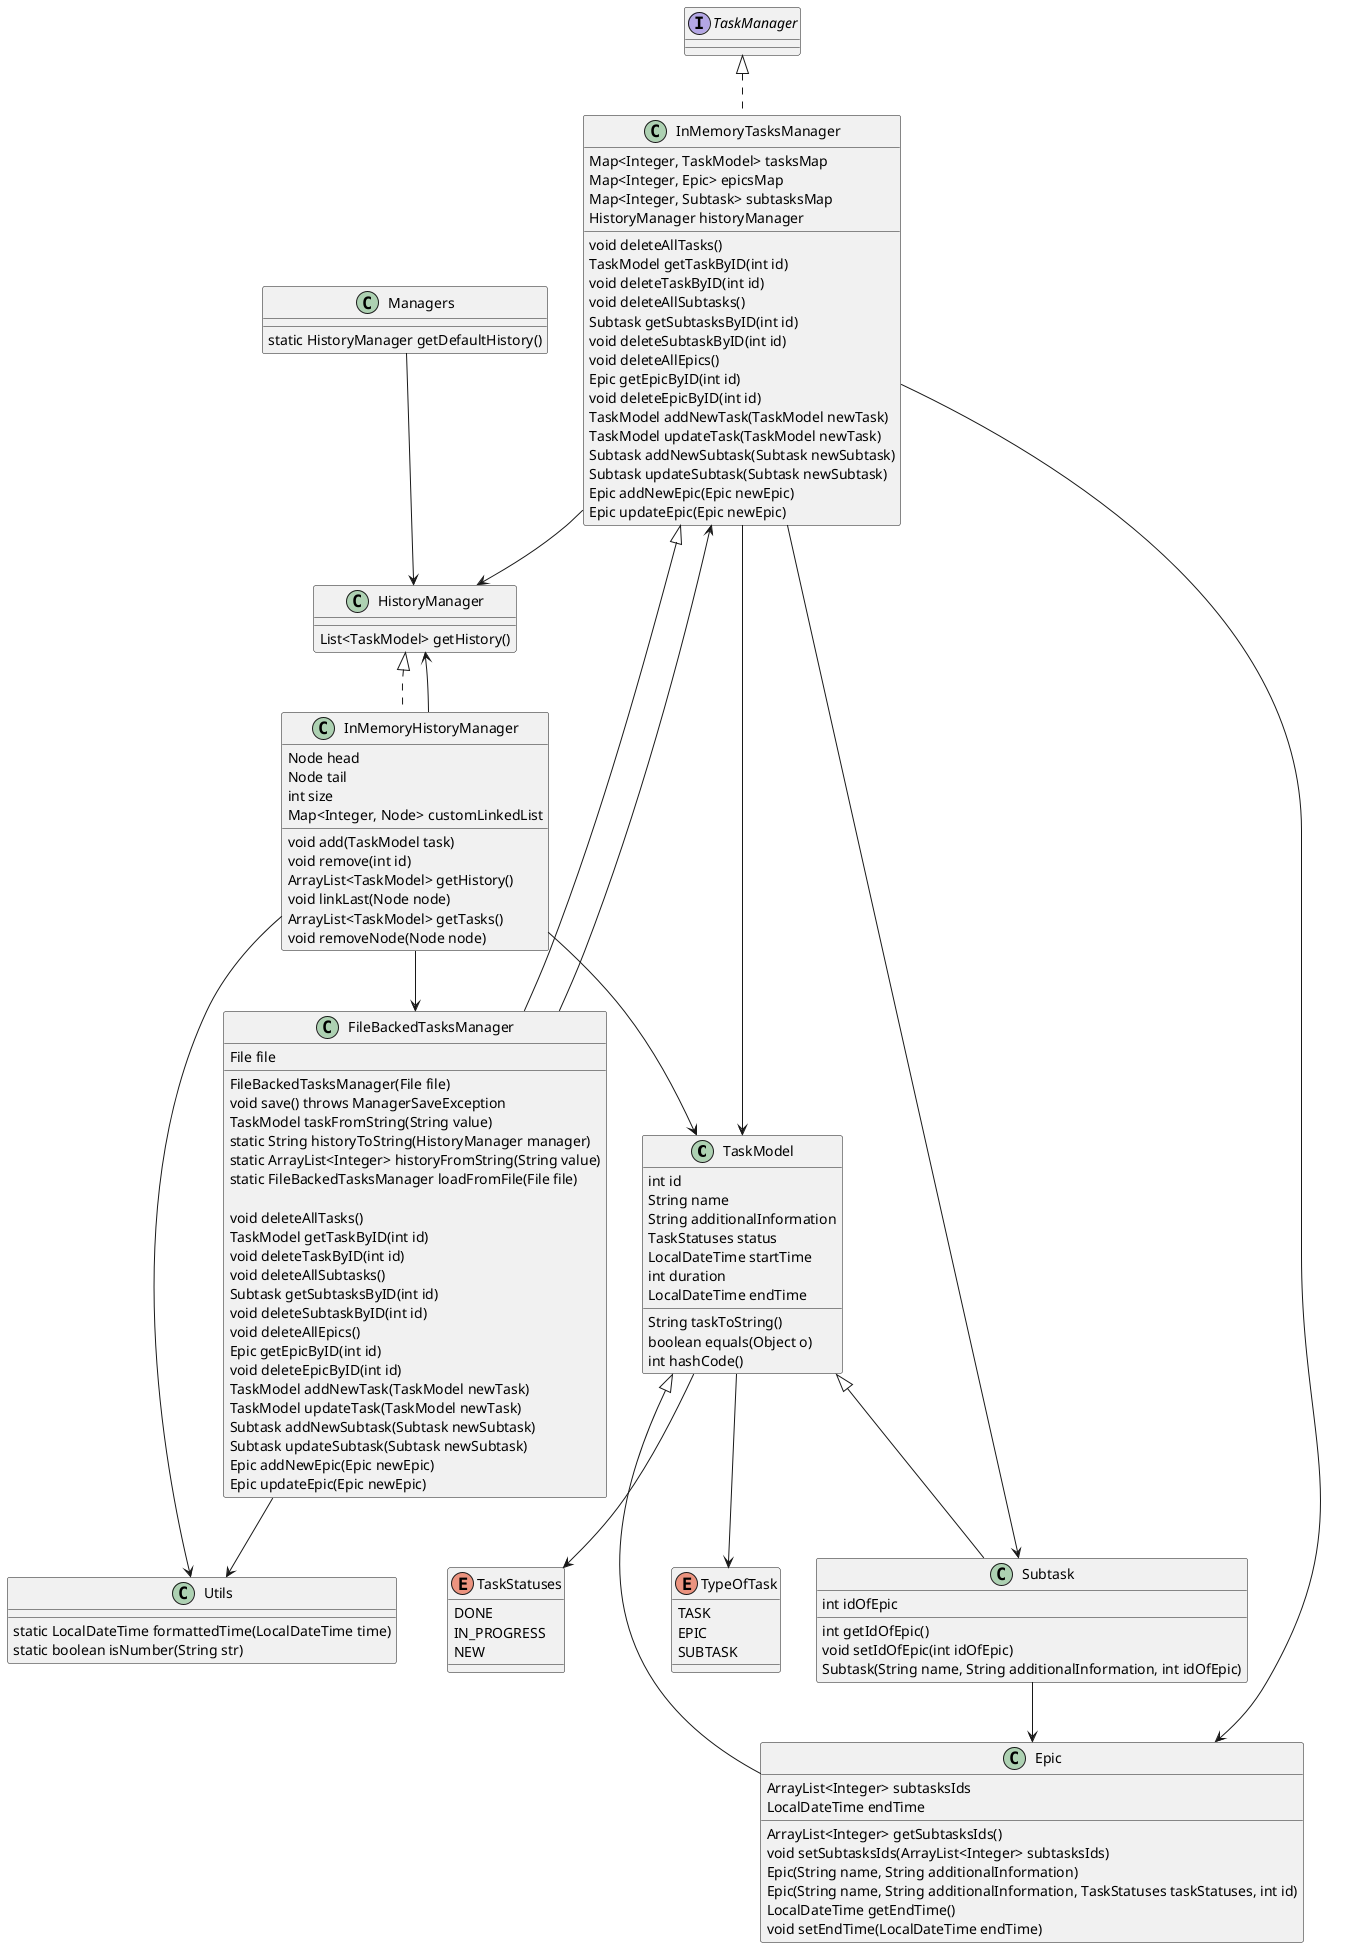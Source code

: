 @startuml
!define TASKS

class TaskModel {
    int id
        String name
        String additionalInformation
        TaskStatuses status
        LocalDateTime startTime
        int duration
        LocalDateTime endTime
        String taskToString()
        boolean equals(Object o)
        int hashCode()

}

class Epic extends TaskModel {
    ArrayList<Integer> subtasksIds
        LocalDateTime endTime
        ArrayList<Integer> getSubtasksIds()
        void setSubtasksIds(ArrayList<Integer> subtasksIds)
        Epic(String name, String additionalInformation)
        Epic(String name, String additionalInformation, TaskStatuses taskStatuses, int id)
        LocalDateTime getEndTime()
        void setEndTime(LocalDateTime endTime)
}

class Subtask extends TaskModel {
     int idOfEpic
        int getIdOfEpic()
        void setIdOfEpic(int idOfEpic)
        Subtask(String name, String additionalInformation, int idOfEpic)

}

enum TypeOfTask {
TASK
    EPIC
    SUBTASK
}

enum TaskStatuses {
DONE
    IN_PROGRESS
    NEW
}

class Utils {
    static LocalDateTime formattedTime(LocalDateTime time)
    static boolean isNumber(String str)
}

interface TaskManager {
}

class InMemoryTasksManager implements TaskManager {
    Map<Integer, TaskModel> tasksMap
    Map<Integer, Epic> epicsMap
    Map<Integer, Subtask> subtasksMap
    HistoryManager historyManager

    void deleteAllTasks()
    TaskModel getTaskByID(int id)
    void deleteTaskByID(int id)
    void deleteAllSubtasks()
    Subtask getSubtasksByID(int id)
    void deleteSubtaskByID(int id)
    void deleteAllEpics()
    Epic getEpicByID(int id)
    void deleteEpicByID(int id)
    TaskModel addNewTask(TaskModel newTask)
    TaskModel updateTask(TaskModel newTask)
    Subtask addNewSubtask(Subtask newSubtask)
    Subtask updateSubtask(Subtask newSubtask)
    Epic addNewEpic(Epic newEpic)
    Epic updateEpic(Epic newEpic)
}

class FileBackedTasksManager extends InMemoryTasksManager {
    File file

    FileBackedTasksManager(File file)
    void save() throws ManagerSaveException
    TaskModel taskFromString(String value)
    static String historyToString(HistoryManager manager)
    static ArrayList<Integer> historyFromString(String value)
    static FileBackedTasksManager loadFromFile(File file)

    void deleteAllTasks()
    TaskModel getTaskByID(int id)
    void deleteTaskByID(int id)
    void deleteAllSubtasks()
    Subtask getSubtasksByID(int id)
    void deleteSubtaskByID(int id)
    void deleteAllEpics()
    Epic getEpicByID(int id)
    void deleteEpicByID(int id)
    TaskModel addNewTask(TaskModel newTask)
    TaskModel updateTask(TaskModel newTask)
    Subtask addNewSubtask(Subtask newSubtask)
    Subtask updateSubtask(Subtask newSubtask)
    Epic addNewEpic(Epic newEpic)
    Epic updateEpic(Epic newEpic)
}

class HistoryManager {
    List<TaskModel> getHistory()
}

class Managers {
    static HistoryManager getDefaultHistory()
}


class InMemoryHistoryManager implements HistoryManager {
    Node head
    Node tail
    int size
    Map<Integer, Node> customLinkedList

    void add(TaskModel task)
    void remove(int id)
    ArrayList<TaskModel> getHistory()
    void linkLast(Node node)
    ArrayList<TaskModel> getTasks()
    void removeNode(Node node)
}

FileBackedTasksManager --> InMemoryTasksManager
InMemoryTasksManager --> HistoryManager
InMemoryTasksManager --> TaskModel
InMemoryTasksManager --> Epic
InMemoryTasksManager --> Subtask
TaskModel --> TypeOfTask
TaskModel --> TaskStatuses
Subtask --> Epic
FileBackedTasksManager --> Utils
Managers --> HistoryManager
InMemoryHistoryManager --> HistoryManager
InMemoryHistoryManager --> TaskModel
InMemoryHistoryManager --> FileBackedTasksManager
InMemoryHistoryManager --> Utils
@enduml
